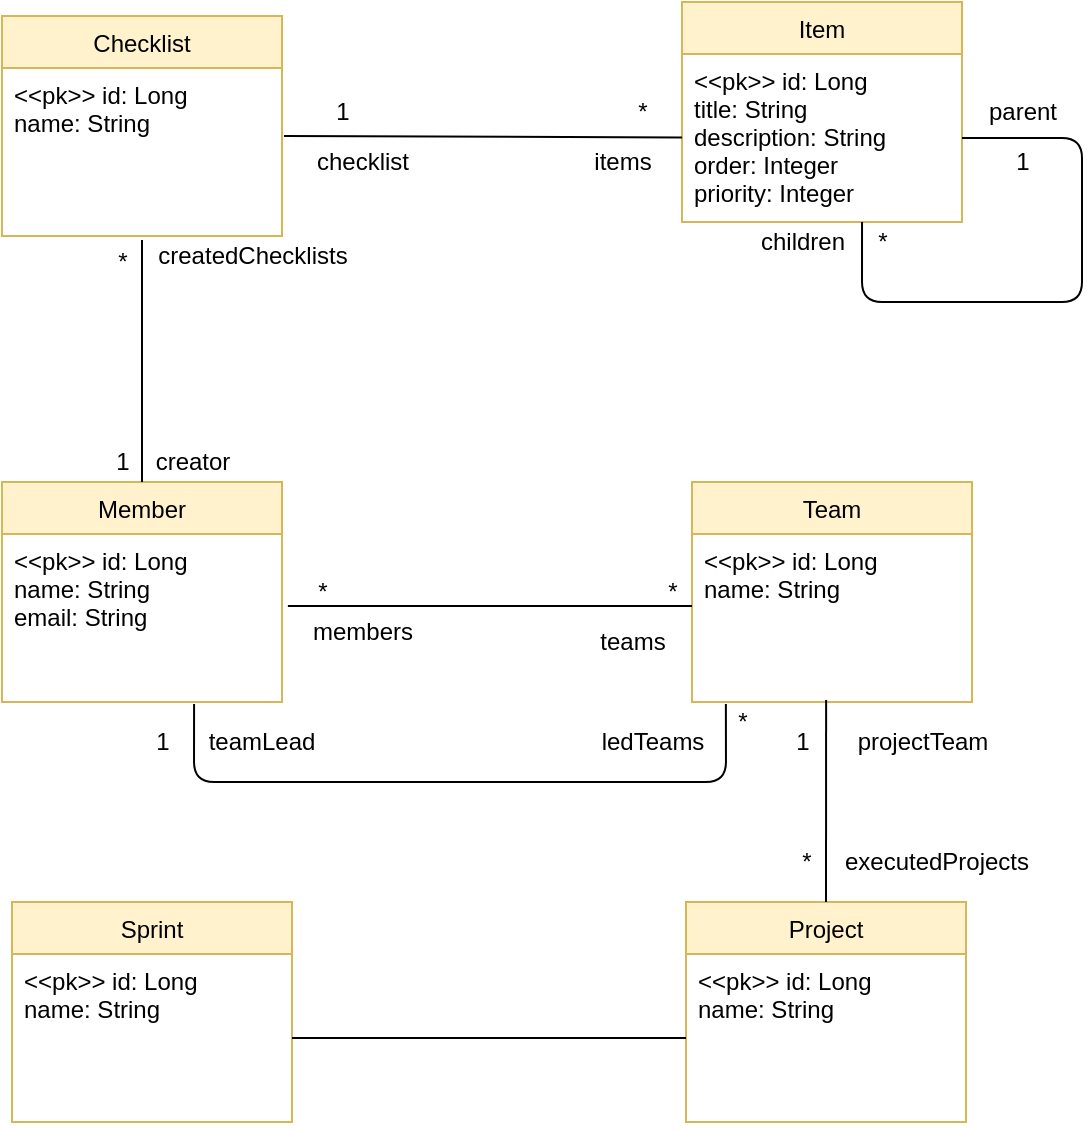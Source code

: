 <mxfile version="14.9.6" type="device"><diagram id="R2lEEEUBdFMjLlhIrx00" name="Page-1"><mxGraphModel dx="1422" dy="832" grid="1" gridSize="10" guides="1" tooltips="1" connect="1" arrows="1" fold="1" page="1" pageScale="1" pageWidth="850" pageHeight="1100" math="0" shadow="0" extFonts="Permanent Marker^https://fonts.googleapis.com/css?family=Permanent+Marker"><root><mxCell id="0"/><mxCell id="1" parent="0"/><mxCell id="Q7f8HGERkWTP5IMHFq3y-1" value="Checklist" style="swimlane;fontStyle=0;childLayout=stackLayout;horizontal=1;startSize=26;horizontalStack=0;resizeParent=1;resizeParentMax=0;resizeLast=0;collapsible=1;marginBottom=0;fillColor=#fff2cc;strokeColor=#d6b656;" parent="1" vertex="1"><mxGeometry x="110" y="167" width="140" height="110" as="geometry"/></mxCell><mxCell id="Q7f8HGERkWTP5IMHFq3y-2" value="&lt;&lt;pk&gt;&gt; id: Long&#10;name: String&#10;&#10;&#10;&#10; " style="text;strokeColor=none;fillColor=none;align=left;verticalAlign=top;spacingLeft=4;spacingRight=4;overflow=hidden;rotatable=0;points=[[0,0.5],[1,0.5]];portConstraint=eastwest;" parent="Q7f8HGERkWTP5IMHFq3y-1" vertex="1"><mxGeometry y="26" width="140" height="84" as="geometry"/></mxCell><mxCell id="Q7f8HGERkWTP5IMHFq3y-11" value="Item" style="swimlane;fontStyle=0;childLayout=stackLayout;horizontal=1;startSize=26;horizontalStack=0;resizeParent=1;resizeParentMax=0;resizeLast=0;collapsible=1;marginBottom=0;fillColor=#fff2cc;strokeColor=#d6b656;" parent="1" vertex="1"><mxGeometry x="450" y="160" width="140" height="110" as="geometry"/></mxCell><mxCell id="Q7f8HGERkWTP5IMHFq3y-12" value="&lt;&lt;pk&gt;&gt; id: Long&#10;title: String&#10;description: String&#10;order: Integer&#10;priority: Integer&#10;&#10;&#10; " style="text;strokeColor=none;fillColor=none;align=left;verticalAlign=top;spacingLeft=4;spacingRight=4;overflow=hidden;rotatable=0;points=[[0,0.5],[1,0.5]];portConstraint=eastwest;" parent="Q7f8HGERkWTP5IMHFq3y-11" vertex="1"><mxGeometry y="26" width="140" height="84" as="geometry"/></mxCell><mxCell id="MzfPgu9vI1clKshrdTYB-1" value="" style="endArrow=none;html=1;entryX=0.643;entryY=1;entryDx=0;entryDy=0;entryPerimeter=0;exitX=1;exitY=0.5;exitDx=0;exitDy=0;" parent="Q7f8HGERkWTP5IMHFq3y-11" source="Q7f8HGERkWTP5IMHFq3y-12" target="Q7f8HGERkWTP5IMHFq3y-12" edge="1"><mxGeometry width="50" height="50" relative="1" as="geometry"><mxPoint x="-50" y="290" as="sourcePoint"/><mxPoint y="240" as="targetPoint"/><Array as="points"><mxPoint x="200" y="68"/><mxPoint x="200" y="100"/><mxPoint x="200" y="150"/><mxPoint x="90" y="150"/></Array></mxGeometry></mxCell><mxCell id="Q7f8HGERkWTP5IMHFq3y-14" value="" style="endArrow=none;html=1;exitX=1.007;exitY=0.405;exitDx=0;exitDy=0;exitPerimeter=0;" parent="1" source="Q7f8HGERkWTP5IMHFq3y-2" target="Q7f8HGERkWTP5IMHFq3y-12" edge="1"><mxGeometry width="50" height="50" relative="1" as="geometry"><mxPoint x="400" y="440" as="sourcePoint"/><mxPoint x="450" y="390" as="targetPoint"/></mxGeometry></mxCell><mxCell id="Q7f8HGERkWTP5IMHFq3y-15" value="*" style="text;html=1;align=center;verticalAlign=middle;resizable=0;points=[];autosize=1;strokeColor=none;" parent="1" vertex="1"><mxGeometry x="420" y="205" width="20" height="20" as="geometry"/></mxCell><mxCell id="Q7f8HGERkWTP5IMHFq3y-16" value="items" style="text;html=1;align=center;verticalAlign=middle;resizable=0;points=[];autosize=1;strokeColor=none;" parent="1" vertex="1"><mxGeometry x="400" y="230" width="40" height="20" as="geometry"/></mxCell><mxCell id="Q7f8HGERkWTP5IMHFq3y-17" value="1" style="text;html=1;align=center;verticalAlign=middle;resizable=0;points=[];autosize=1;strokeColor=none;" parent="1" vertex="1"><mxGeometry x="270" y="205" width="20" height="20" as="geometry"/></mxCell><mxCell id="Q7f8HGERkWTP5IMHFq3y-18" value="checklist" style="text;html=1;align=center;verticalAlign=middle;resizable=0;points=[];autosize=1;strokeColor=none;" parent="1" vertex="1"><mxGeometry x="260" y="230" width="60" height="20" as="geometry"/></mxCell><mxCell id="MzfPgu9vI1clKshrdTYB-2" value="parent" style="text;html=1;align=center;verticalAlign=middle;resizable=0;points=[];autosize=1;strokeColor=none;" parent="1" vertex="1"><mxGeometry x="595" y="205" width="50" height="20" as="geometry"/></mxCell><mxCell id="MzfPgu9vI1clKshrdTYB-3" value="1" style="text;html=1;align=center;verticalAlign=middle;resizable=0;points=[];autosize=1;strokeColor=none;" parent="1" vertex="1"><mxGeometry x="610" y="230" width="20" height="20" as="geometry"/></mxCell><mxCell id="MzfPgu9vI1clKshrdTYB-5" value="*" style="text;html=1;align=center;verticalAlign=middle;resizable=0;points=[];autosize=1;strokeColor=none;" parent="1" vertex="1"><mxGeometry x="540" y="270" width="20" height="20" as="geometry"/></mxCell><mxCell id="MzfPgu9vI1clKshrdTYB-7" value="children" style="text;html=1;align=center;verticalAlign=middle;resizable=0;points=[];autosize=1;strokeColor=none;" parent="1" vertex="1"><mxGeometry x="480" y="270" width="60" height="20" as="geometry"/></mxCell><mxCell id="l9wgQdNaYei4z1zfv5T5-1" value="Member" style="swimlane;fontStyle=0;childLayout=stackLayout;horizontal=1;startSize=26;horizontalStack=0;resizeParent=1;resizeParentMax=0;resizeLast=0;collapsible=1;marginBottom=0;fillColor=#fff2cc;strokeColor=#d6b656;" vertex="1" parent="1"><mxGeometry x="110" y="400" width="140" height="110" as="geometry"/></mxCell><mxCell id="l9wgQdNaYei4z1zfv5T5-2" value="&lt;&lt;pk&gt;&gt; id: Long&#10;name: String&#10;email: String&#10;&#10;&#10; " style="text;strokeColor=none;fillColor=none;align=left;verticalAlign=top;spacingLeft=4;spacingRight=4;overflow=hidden;rotatable=0;points=[[0,0.5],[1,0.5]];portConstraint=eastwest;" vertex="1" parent="l9wgQdNaYei4z1zfv5T5-1"><mxGeometry y="26" width="140" height="84" as="geometry"/></mxCell><mxCell id="l9wgQdNaYei4z1zfv5T5-3" value="Team" style="swimlane;fontStyle=0;childLayout=stackLayout;horizontal=1;startSize=26;horizontalStack=0;resizeParent=1;resizeParentMax=0;resizeLast=0;collapsible=1;marginBottom=0;fillColor=#fff2cc;strokeColor=#d6b656;" vertex="1" parent="1"><mxGeometry x="455" y="400" width="140" height="110" as="geometry"/></mxCell><mxCell id="l9wgQdNaYei4z1zfv5T5-4" value="&lt;&lt;pk&gt;&gt; id: Long&#10;name: String" style="text;strokeColor=none;fillColor=none;align=left;verticalAlign=top;spacingLeft=4;spacingRight=4;overflow=hidden;rotatable=0;points=[[0,0.5],[1,0.5]];portConstraint=eastwest;" vertex="1" parent="l9wgQdNaYei4z1zfv5T5-3"><mxGeometry y="26" width="140" height="84" as="geometry"/></mxCell><mxCell id="l9wgQdNaYei4z1zfv5T5-5" value="" style="endArrow=none;html=1;exitX=1.021;exitY=0.429;exitDx=0;exitDy=0;exitPerimeter=0;entryX=0;entryY=0.429;entryDx=0;entryDy=0;entryPerimeter=0;" edge="1" parent="1" source="l9wgQdNaYei4z1zfv5T5-2" target="l9wgQdNaYei4z1zfv5T5-4"><mxGeometry width="50" height="50" relative="1" as="geometry"><mxPoint x="320" y="490" as="sourcePoint"/><mxPoint x="370" y="440" as="targetPoint"/></mxGeometry></mxCell><mxCell id="l9wgQdNaYei4z1zfv5T5-6" value="*" style="text;html=1;align=center;verticalAlign=middle;resizable=0;points=[];autosize=1;strokeColor=none;" vertex="1" parent="1"><mxGeometry x="260" y="445" width="20" height="20" as="geometry"/></mxCell><mxCell id="l9wgQdNaYei4z1zfv5T5-7" value="members" style="text;html=1;align=center;verticalAlign=middle;resizable=0;points=[];autosize=1;strokeColor=none;" vertex="1" parent="1"><mxGeometry x="255" y="465" width="70" height="20" as="geometry"/></mxCell><mxCell id="l9wgQdNaYei4z1zfv5T5-8" value="*" style="text;html=1;align=center;verticalAlign=middle;resizable=0;points=[];autosize=1;strokeColor=none;" vertex="1" parent="1"><mxGeometry x="435" y="445" width="20" height="20" as="geometry"/></mxCell><mxCell id="l9wgQdNaYei4z1zfv5T5-9" value="teams" style="text;html=1;align=center;verticalAlign=middle;resizable=0;points=[];autosize=1;strokeColor=none;" vertex="1" parent="1"><mxGeometry x="400" y="470" width="50" height="20" as="geometry"/></mxCell><mxCell id="l9wgQdNaYei4z1zfv5T5-13" value="" style="endArrow=none;html=1;entryX=0.5;entryY=1.024;entryDx=0;entryDy=0;entryPerimeter=0;" edge="1" parent="1" source="l9wgQdNaYei4z1zfv5T5-1" target="Q7f8HGERkWTP5IMHFq3y-2"><mxGeometry width="50" height="50" relative="1" as="geometry"><mxPoint x="400" y="450" as="sourcePoint"/><mxPoint x="450" y="400" as="targetPoint"/></mxGeometry></mxCell><mxCell id="l9wgQdNaYei4z1zfv5T5-14" value="*" style="text;html=1;align=center;verticalAlign=middle;resizable=0;points=[];autosize=1;strokeColor=none;" vertex="1" parent="1"><mxGeometry x="160" y="280" width="20" height="20" as="geometry"/></mxCell><mxCell id="l9wgQdNaYei4z1zfv5T5-15" value="createdChecklists" style="text;html=1;align=center;verticalAlign=middle;resizable=0;points=[];autosize=1;strokeColor=none;" vertex="1" parent="1"><mxGeometry x="180" y="277" width="110" height="20" as="geometry"/></mxCell><mxCell id="l9wgQdNaYei4z1zfv5T5-16" value="1" style="text;html=1;align=center;verticalAlign=middle;resizable=0;points=[];autosize=1;strokeColor=none;" vertex="1" parent="1"><mxGeometry x="160" y="380" width="20" height="20" as="geometry"/></mxCell><mxCell id="l9wgQdNaYei4z1zfv5T5-17" value="creator" style="text;html=1;align=center;verticalAlign=middle;resizable=0;points=[];autosize=1;strokeColor=none;" vertex="1" parent="1"><mxGeometry x="180" y="380" width="50" height="20" as="geometry"/></mxCell><mxCell id="l9wgQdNaYei4z1zfv5T5-18" value="Project" style="swimlane;fontStyle=0;childLayout=stackLayout;horizontal=1;startSize=26;horizontalStack=0;resizeParent=1;resizeParentMax=0;resizeLast=0;collapsible=1;marginBottom=0;fillColor=#fff2cc;strokeColor=#d6b656;" vertex="1" parent="1"><mxGeometry x="452" y="610" width="140" height="110" as="geometry"/></mxCell><mxCell id="l9wgQdNaYei4z1zfv5T5-19" value="&lt;&lt;pk&gt;&gt; id: Long&#10;name: String&#10;&#10;&#10; " style="text;strokeColor=none;fillColor=none;align=left;verticalAlign=top;spacingLeft=4;spacingRight=4;overflow=hidden;rotatable=0;points=[[0,0.5],[1,0.5]];portConstraint=eastwest;" vertex="1" parent="l9wgQdNaYei4z1zfv5T5-18"><mxGeometry y="26" width="140" height="84" as="geometry"/></mxCell><mxCell id="l9wgQdNaYei4z1zfv5T5-20" value="" style="endArrow=none;html=1;entryX=0.479;entryY=0.988;entryDx=0;entryDy=0;entryPerimeter=0;exitX=0.5;exitY=0;exitDx=0;exitDy=0;" edge="1" parent="1" source="l9wgQdNaYei4z1zfv5T5-18" target="l9wgQdNaYei4z1zfv5T5-4"><mxGeometry width="50" height="50" relative="1" as="geometry"><mxPoint x="300" y="450" as="sourcePoint"/><mxPoint x="350" y="400" as="targetPoint"/></mxGeometry></mxCell><mxCell id="l9wgQdNaYei4z1zfv5T5-23" value="executedProjects" style="text;html=1;align=center;verticalAlign=middle;resizable=0;points=[];autosize=1;strokeColor=none;" vertex="1" parent="1"><mxGeometry x="522" y="580" width="110" height="20" as="geometry"/></mxCell><mxCell id="l9wgQdNaYei4z1zfv5T5-24" value="projectTeam" style="text;html=1;align=center;verticalAlign=middle;resizable=0;points=[];autosize=1;strokeColor=none;" vertex="1" parent="1"><mxGeometry x="530" y="520" width="80" height="20" as="geometry"/></mxCell><mxCell id="l9wgQdNaYei4z1zfv5T5-25" value="*" style="text;html=1;align=center;verticalAlign=middle;resizable=0;points=[];autosize=1;strokeColor=none;" vertex="1" parent="1"><mxGeometry x="502" y="580" width="20" height="20" as="geometry"/></mxCell><mxCell id="l9wgQdNaYei4z1zfv5T5-26" value="1" style="text;html=1;align=center;verticalAlign=middle;resizable=0;points=[];autosize=1;strokeColor=none;" vertex="1" parent="1"><mxGeometry x="500" y="520" width="20" height="20" as="geometry"/></mxCell><mxCell id="l9wgQdNaYei4z1zfv5T5-27" value="" style="endArrow=none;html=1;entryX=0.121;entryY=1.012;entryDx=0;entryDy=0;entryPerimeter=0;exitX=0.686;exitY=1.012;exitDx=0;exitDy=0;exitPerimeter=0;" edge="1" parent="1" source="l9wgQdNaYei4z1zfv5T5-2" target="l9wgQdNaYei4z1zfv5T5-4"><mxGeometry width="50" height="50" relative="1" as="geometry"><mxPoint x="300" y="440" as="sourcePoint"/><mxPoint x="350" y="390" as="targetPoint"/><Array as="points"><mxPoint x="206" y="550"/><mxPoint x="340" y="550"/><mxPoint x="472" y="550"/></Array></mxGeometry></mxCell><mxCell id="l9wgQdNaYei4z1zfv5T5-28" value="teamLead" style="text;html=1;strokeColor=none;fillColor=none;align=center;verticalAlign=middle;whiteSpace=wrap;rounded=0;" vertex="1" parent="1"><mxGeometry x="220" y="520" width="40" height="20" as="geometry"/></mxCell><mxCell id="l9wgQdNaYei4z1zfv5T5-29" value="1" style="text;html=1;align=center;verticalAlign=middle;resizable=0;points=[];autosize=1;strokeColor=none;" vertex="1" parent="1"><mxGeometry x="180" y="520" width="20" height="20" as="geometry"/></mxCell><mxCell id="l9wgQdNaYei4z1zfv5T5-30" value="ledTeams" style="text;html=1;align=center;verticalAlign=middle;resizable=0;points=[];autosize=1;strokeColor=none;" vertex="1" parent="1"><mxGeometry x="400" y="520" width="70" height="20" as="geometry"/></mxCell><mxCell id="l9wgQdNaYei4z1zfv5T5-32" value="*" style="text;html=1;align=center;verticalAlign=middle;resizable=0;points=[];autosize=1;strokeColor=none;" vertex="1" parent="1"><mxGeometry x="470" y="510" width="20" height="20" as="geometry"/></mxCell><mxCell id="l9wgQdNaYei4z1zfv5T5-33" value="Sprint" style="swimlane;fontStyle=0;childLayout=stackLayout;horizontal=1;startSize=26;horizontalStack=0;resizeParent=1;resizeParentMax=0;resizeLast=0;collapsible=1;marginBottom=0;fillColor=#fff2cc;strokeColor=#d6b656;" vertex="1" parent="1"><mxGeometry x="115" y="610" width="140" height="110" as="geometry"/></mxCell><mxCell id="l9wgQdNaYei4z1zfv5T5-34" value="&lt;&lt;pk&gt;&gt; id: Long&#10;name: String&#10;&#10;&#10; " style="text;strokeColor=none;fillColor=none;align=left;verticalAlign=top;spacingLeft=4;spacingRight=4;overflow=hidden;rotatable=0;points=[[0,0.5],[1,0.5]];portConstraint=eastwest;" vertex="1" parent="l9wgQdNaYei4z1zfv5T5-33"><mxGeometry y="26" width="140" height="84" as="geometry"/></mxCell><mxCell id="l9wgQdNaYei4z1zfv5T5-35" value="" style="endArrow=none;html=1;entryX=0;entryY=0.5;entryDx=0;entryDy=0;exitX=1;exitY=0.5;exitDx=0;exitDy=0;" edge="1" parent="1" source="l9wgQdNaYei4z1zfv5T5-34" target="l9wgQdNaYei4z1zfv5T5-19"><mxGeometry width="50" height="50" relative="1" as="geometry"><mxPoint x="300" y="440" as="sourcePoint"/><mxPoint x="350" y="390" as="targetPoint"/></mxGeometry></mxCell></root></mxGraphModel></diagram></mxfile>